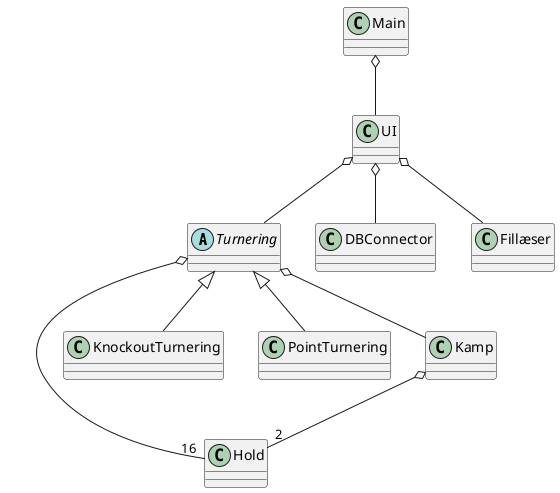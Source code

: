 @startuml
'https://plantuml.com/class-diagram

abstract class Turnering
class Main
class Hold
class KnockoutTurnering
class PointTurnering
class Kamp
class DBConnector
class Fillæser
class UI

Main o-- UI
UI o-- Turnering
Turnering <|-- KnockoutTurnering
Turnering<|-- PointTurnering
Turnering o-- "16" Hold
Turnering o-- Kamp
Kamp o-- "2" Hold
UI o-- DBConnector
UI o-- Fillæser
@enduml